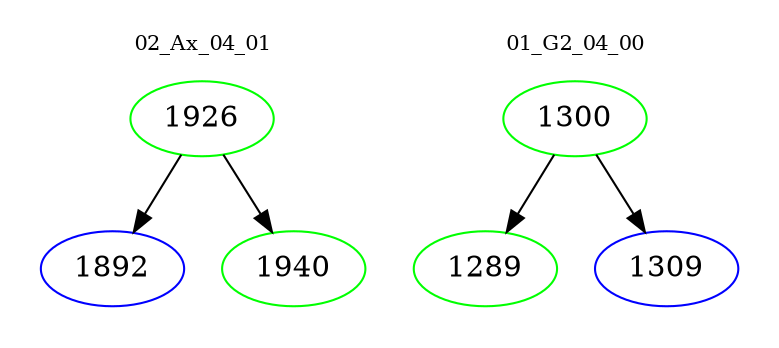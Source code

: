 digraph{
subgraph cluster_0 {
color = white
label = "02_Ax_04_01";
fontsize=10;
T0_1926 [label="1926", color="green"]
T0_1926 -> T0_1892 [color="black"]
T0_1892 [label="1892", color="blue"]
T0_1926 -> T0_1940 [color="black"]
T0_1940 [label="1940", color="green"]
}
subgraph cluster_1 {
color = white
label = "01_G2_04_00";
fontsize=10;
T1_1300 [label="1300", color="green"]
T1_1300 -> T1_1289 [color="black"]
T1_1289 [label="1289", color="green"]
T1_1300 -> T1_1309 [color="black"]
T1_1309 [label="1309", color="blue"]
}
}
